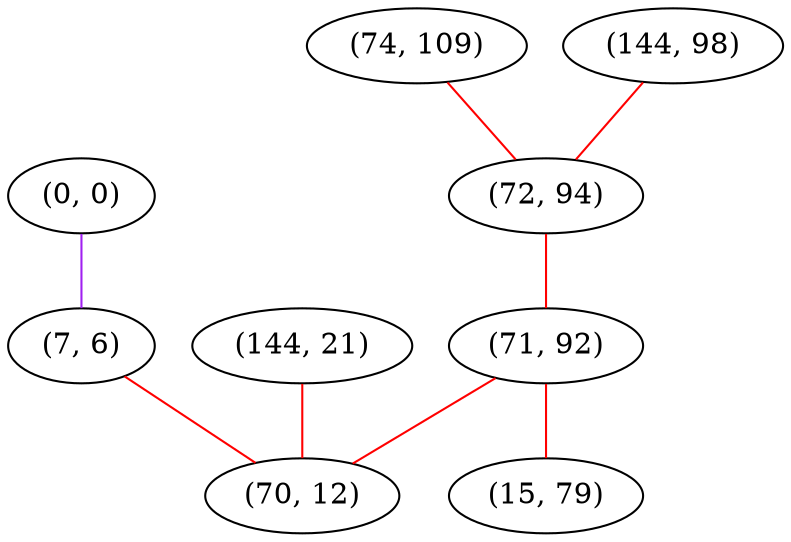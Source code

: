 graph "" {
"(0, 0)";
"(7, 6)";
"(74, 109)";
"(144, 98)";
"(72, 94)";
"(144, 21)";
"(71, 92)";
"(70, 12)";
"(15, 79)";
"(0, 0)" -- "(7, 6)"  [color=purple, key=0, weight=4];
"(7, 6)" -- "(70, 12)"  [color=red, key=0, weight=1];
"(74, 109)" -- "(72, 94)"  [color=red, key=0, weight=1];
"(144, 98)" -- "(72, 94)"  [color=red, key=0, weight=1];
"(72, 94)" -- "(71, 92)"  [color=red, key=0, weight=1];
"(144, 21)" -- "(70, 12)"  [color=red, key=0, weight=1];
"(71, 92)" -- "(70, 12)"  [color=red, key=0, weight=1];
"(71, 92)" -- "(15, 79)"  [color=red, key=0, weight=1];
}

